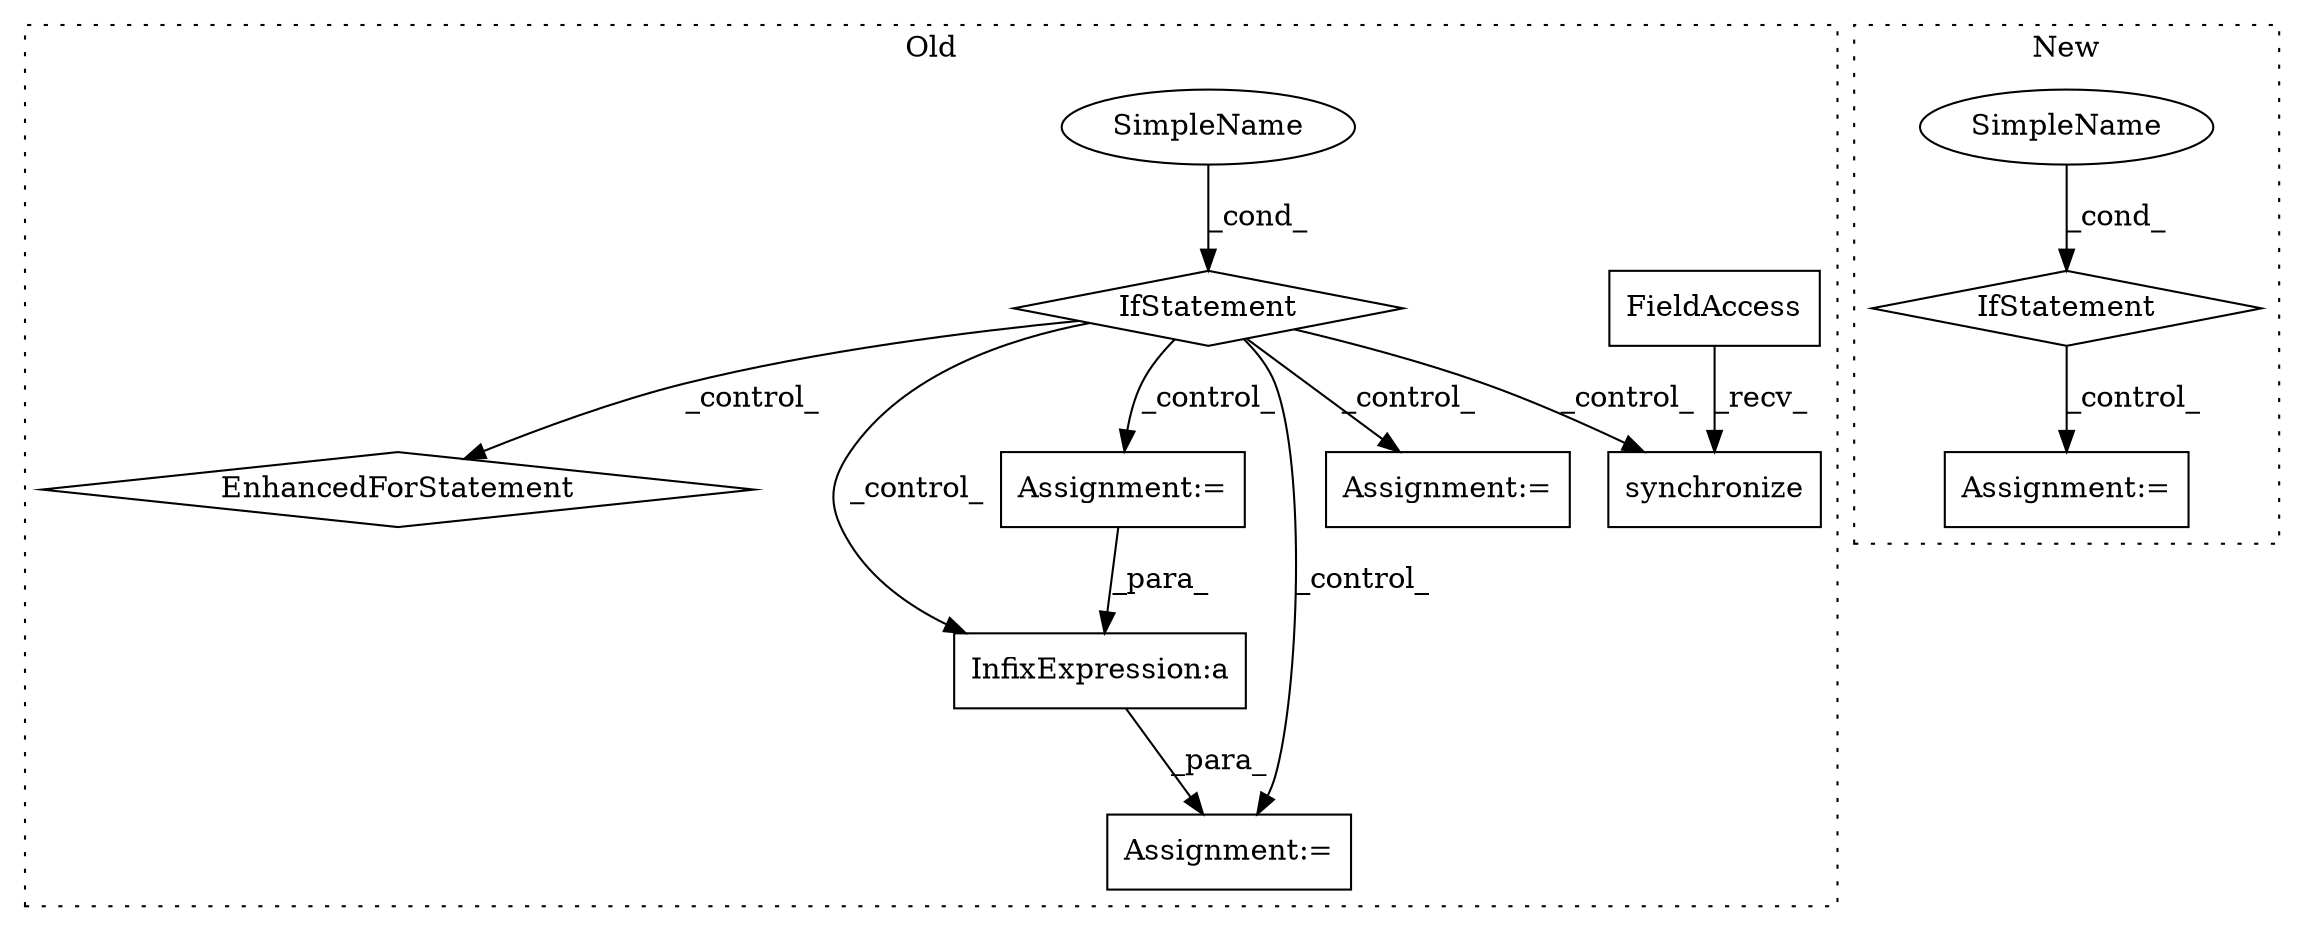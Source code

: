 digraph G {
subgraph cluster0 {
1 [label="synchronize" a="32" s="7660" l="13" shape="box"];
5 [label="FieldAccess" a="22" s="7649" l="10" shape="box"];
6 [label="IfStatement" a="25" s="6555,6569" l="4,2" shape="diamond"];
7 [label="EnhancedForStatement" a="70" s="7366,7456" l="57,2" shape="diamond"];
8 [label="InfixExpression:a" a="27" s="7127" l="3" shape="box"];
9 [label="SimpleName" a="42" s="" l="" shape="ellipse"];
10 [label="Assignment:=" a="7" s="7045" l="1" shape="box"];
11 [label="Assignment:=" a="7" s="7105" l="1" shape="box"];
12 [label="Assignment:=" a="7" s="7256" l="1" shape="box"];
label = "Old";
style="dotted";
}
subgraph cluster1 {
2 [label="IfStatement" a="25" s="5961,5986" l="4,2" shape="diamond"];
3 [label="Assignment:=" a="7" s="6000" l="1" shape="box"];
4 [label="SimpleName" a="42" s="" l="" shape="ellipse"];
label = "New";
style="dotted";
}
2 -> 3 [label="_control_"];
4 -> 2 [label="_cond_"];
5 -> 1 [label="_recv_"];
6 -> 11 [label="_control_"];
6 -> 12 [label="_control_"];
6 -> 7 [label="_control_"];
6 -> 10 [label="_control_"];
6 -> 8 [label="_control_"];
6 -> 1 [label="_control_"];
8 -> 11 [label="_para_"];
9 -> 6 [label="_cond_"];
10 -> 8 [label="_para_"];
}